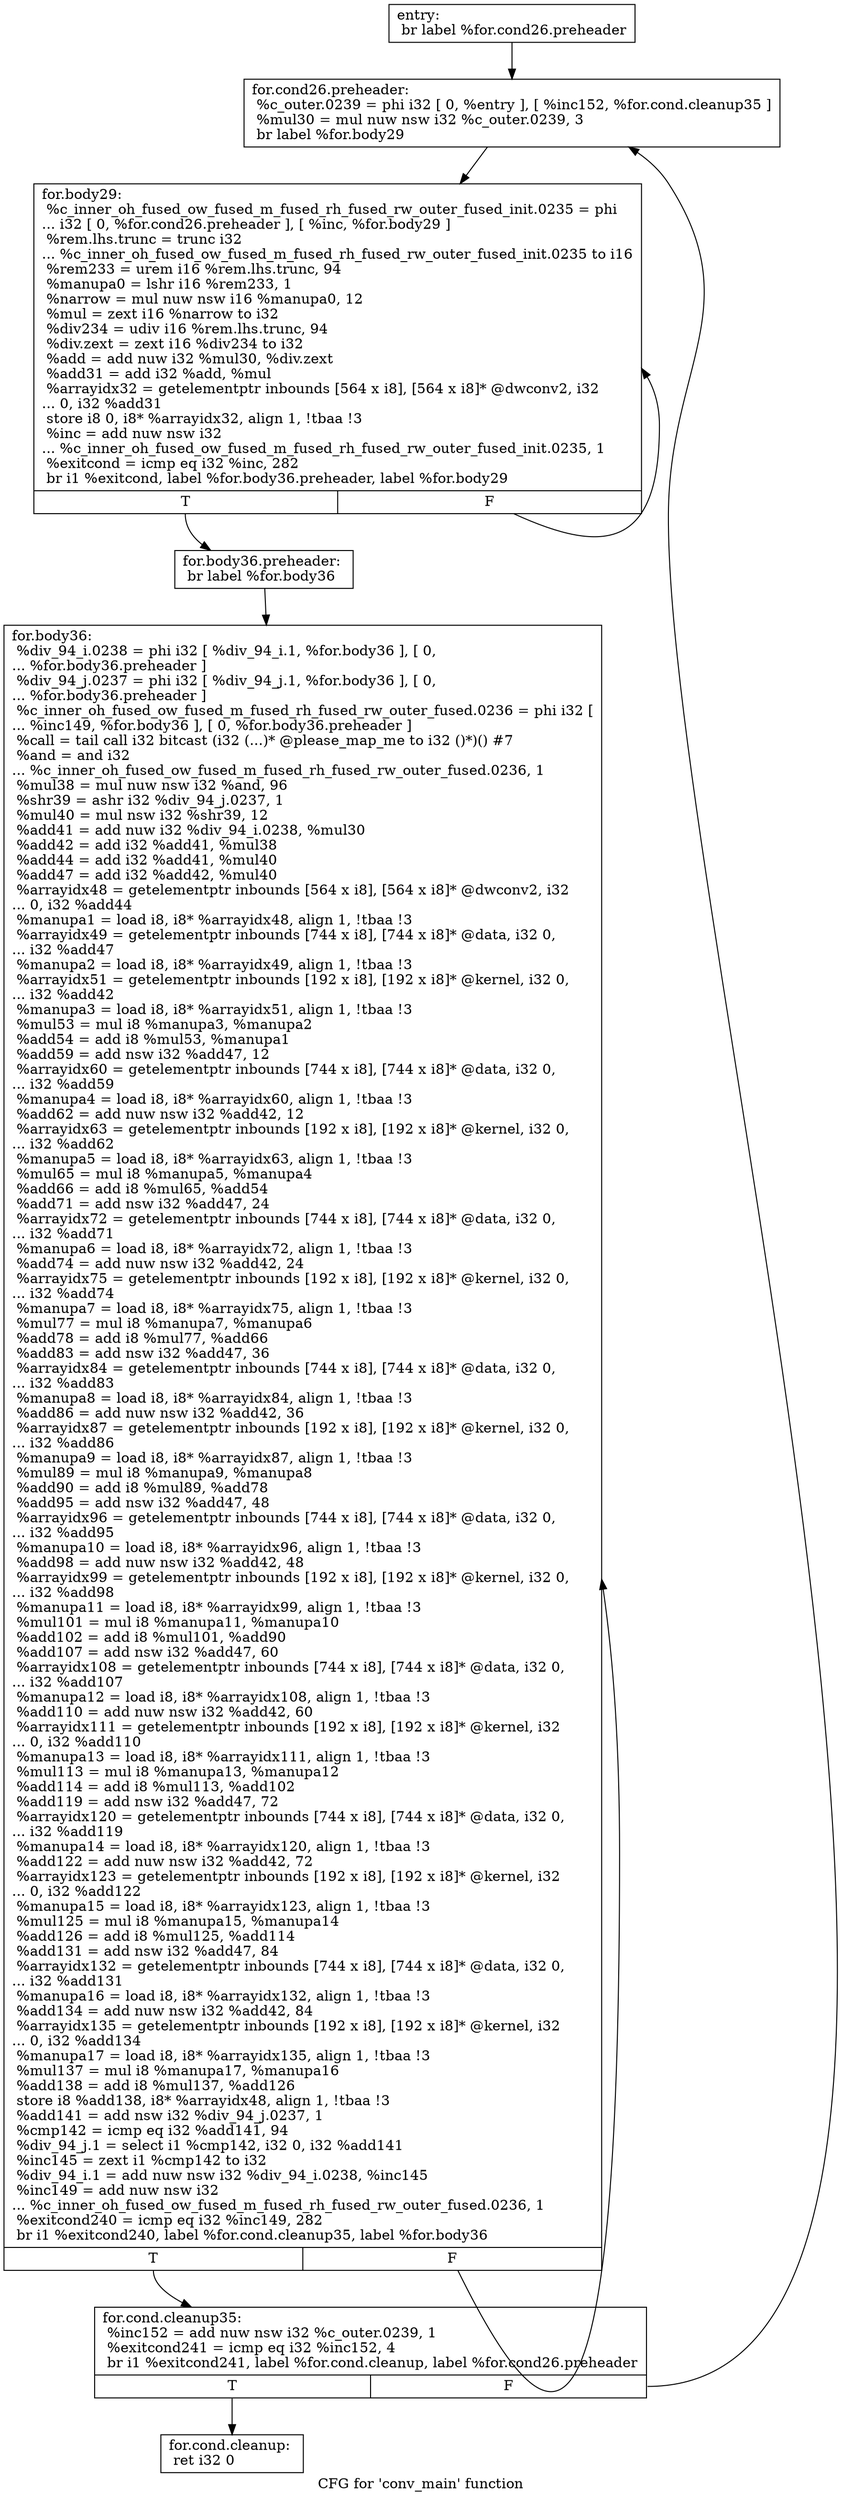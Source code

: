 digraph "CFG for 'conv_main' function" {
	label="CFG for 'conv_main' function";

	Node0x556e27c43560 [shape=record,label="{entry:\l  br label %for.cond26.preheader\l}"];
	Node0x556e27c43560 -> Node0x556e27c43a90;
	Node0x556e27c43a90 [shape=record,label="{for.cond26.preheader:                             \l  %c_outer.0239 = phi i32 [ 0, %entry ], [ %inc152, %for.cond.cleanup35 ]\l  %mul30 = mul nuw nsw i32 %c_outer.0239, 3\l  br label %for.body29\l}"];
	Node0x556e27c43a90 -> Node0x556e27c43e20;
	Node0x556e27c43f60 [shape=record,label="{for.cond.cleanup:                                 \l  ret i32 0\l}"];
	Node0x556e27c43e20 [shape=record,label="{for.body29:                                       \l  %c_inner_oh_fused_ow_fused_m_fused_rh_fused_rw_outer_fused_init.0235 = phi\l... i32 [ 0, %for.cond26.preheader ], [ %inc, %for.body29 ]\l  %rem.lhs.trunc = trunc i32\l... %c_inner_oh_fused_ow_fused_m_fused_rh_fused_rw_outer_fused_init.0235 to i16\l  %rem233 = urem i16 %rem.lhs.trunc, 94\l  %manupa0 = lshr i16 %rem233, 1\l  %narrow = mul nuw nsw i16 %manupa0, 12\l  %mul = zext i16 %narrow to i32\l  %div234 = udiv i16 %rem.lhs.trunc, 94\l  %div.zext = zext i16 %div234 to i32\l  %add = add nuw i32 %mul30, %div.zext\l  %add31 = add i32 %add, %mul\l  %arrayidx32 = getelementptr inbounds [564 x i8], [564 x i8]* @dwconv2, i32\l... 0, i32 %add31\l  store i8 0, i8* %arrayidx32, align 1, !tbaa !3\l  %inc = add nuw nsw i32\l... %c_inner_oh_fused_ow_fused_m_fused_rh_fused_rw_outer_fused_init.0235, 1\l  %exitcond = icmp eq i32 %inc, 282\l  br i1 %exitcond, label %for.body36.preheader, label %for.body29\l|{<s0>T|<s1>F}}"];
	Node0x556e27c43e20:s0 -> Node0x556e27c442b0;
	Node0x556e27c43e20:s1 -> Node0x556e27c43e20;
	Node0x556e27c442b0 [shape=record,label="{for.body36.preheader:                             \l  br label %for.body36\l}"];
	Node0x556e27c442b0 -> Node0x556e27c44300;
	Node0x556e27c43bf0 [shape=record,label="{for.cond.cleanup35:                               \l  %inc152 = add nuw nsw i32 %c_outer.0239, 1\l  %exitcond241 = icmp eq i32 %inc152, 4\l  br i1 %exitcond241, label %for.cond.cleanup, label %for.cond26.preheader\l|{<s0>T|<s1>F}}"];
	Node0x556e27c43bf0:s0 -> Node0x556e27c43f60;
	Node0x556e27c43bf0:s1 -> Node0x556e27c43a90;
	Node0x556e27c44300 [shape=record,label="{for.body36:                                       \l  %div_94_i.0238 = phi i32 [ %div_94_i.1, %for.body36 ], [ 0,\l... %for.body36.preheader ]\l  %div_94_j.0237 = phi i32 [ %div_94_j.1, %for.body36 ], [ 0,\l... %for.body36.preheader ]\l  %c_inner_oh_fused_ow_fused_m_fused_rh_fused_rw_outer_fused.0236 = phi i32 [\l... %inc149, %for.body36 ], [ 0, %for.body36.preheader ]\l  %call = tail call i32 bitcast (i32 (...)* @please_map_me to i32 ()*)() #7\l  %and = and i32\l... %c_inner_oh_fused_ow_fused_m_fused_rh_fused_rw_outer_fused.0236, 1\l  %mul38 = mul nuw nsw i32 %and, 96\l  %shr39 = ashr i32 %div_94_j.0237, 1\l  %mul40 = mul nsw i32 %shr39, 12\l  %add41 = add nuw i32 %div_94_i.0238, %mul30\l  %add42 = add i32 %add41, %mul38\l  %add44 = add i32 %add41, %mul40\l  %add47 = add i32 %add42, %mul40\l  %arrayidx48 = getelementptr inbounds [564 x i8], [564 x i8]* @dwconv2, i32\l... 0, i32 %add44\l  %manupa1 = load i8, i8* %arrayidx48, align 1, !tbaa !3\l  %arrayidx49 = getelementptr inbounds [744 x i8], [744 x i8]* @data, i32 0,\l... i32 %add47\l  %manupa2 = load i8, i8* %arrayidx49, align 1, !tbaa !3\l  %arrayidx51 = getelementptr inbounds [192 x i8], [192 x i8]* @kernel, i32 0,\l... i32 %add42\l  %manupa3 = load i8, i8* %arrayidx51, align 1, !tbaa !3\l  %mul53 = mul i8 %manupa3, %manupa2\l  %add54 = add i8 %mul53, %manupa1\l  %add59 = add nsw i32 %add47, 12\l  %arrayidx60 = getelementptr inbounds [744 x i8], [744 x i8]* @data, i32 0,\l... i32 %add59\l  %manupa4 = load i8, i8* %arrayidx60, align 1, !tbaa !3\l  %add62 = add nuw nsw i32 %add42, 12\l  %arrayidx63 = getelementptr inbounds [192 x i8], [192 x i8]* @kernel, i32 0,\l... i32 %add62\l  %manupa5 = load i8, i8* %arrayidx63, align 1, !tbaa !3\l  %mul65 = mul i8 %manupa5, %manupa4\l  %add66 = add i8 %mul65, %add54\l  %add71 = add nsw i32 %add47, 24\l  %arrayidx72 = getelementptr inbounds [744 x i8], [744 x i8]* @data, i32 0,\l... i32 %add71\l  %manupa6 = load i8, i8* %arrayidx72, align 1, !tbaa !3\l  %add74 = add nuw nsw i32 %add42, 24\l  %arrayidx75 = getelementptr inbounds [192 x i8], [192 x i8]* @kernel, i32 0,\l... i32 %add74\l  %manupa7 = load i8, i8* %arrayidx75, align 1, !tbaa !3\l  %mul77 = mul i8 %manupa7, %manupa6\l  %add78 = add i8 %mul77, %add66\l  %add83 = add nsw i32 %add47, 36\l  %arrayidx84 = getelementptr inbounds [744 x i8], [744 x i8]* @data, i32 0,\l... i32 %add83\l  %manupa8 = load i8, i8* %arrayidx84, align 1, !tbaa !3\l  %add86 = add nuw nsw i32 %add42, 36\l  %arrayidx87 = getelementptr inbounds [192 x i8], [192 x i8]* @kernel, i32 0,\l... i32 %add86\l  %manupa9 = load i8, i8* %arrayidx87, align 1, !tbaa !3\l  %mul89 = mul i8 %manupa9, %manupa8\l  %add90 = add i8 %mul89, %add78\l  %add95 = add nsw i32 %add47, 48\l  %arrayidx96 = getelementptr inbounds [744 x i8], [744 x i8]* @data, i32 0,\l... i32 %add95\l  %manupa10 = load i8, i8* %arrayidx96, align 1, !tbaa !3\l  %add98 = add nuw nsw i32 %add42, 48\l  %arrayidx99 = getelementptr inbounds [192 x i8], [192 x i8]* @kernel, i32 0,\l... i32 %add98\l  %manupa11 = load i8, i8* %arrayidx99, align 1, !tbaa !3\l  %mul101 = mul i8 %manupa11, %manupa10\l  %add102 = add i8 %mul101, %add90\l  %add107 = add nsw i32 %add47, 60\l  %arrayidx108 = getelementptr inbounds [744 x i8], [744 x i8]* @data, i32 0,\l... i32 %add107\l  %manupa12 = load i8, i8* %arrayidx108, align 1, !tbaa !3\l  %add110 = add nuw nsw i32 %add42, 60\l  %arrayidx111 = getelementptr inbounds [192 x i8], [192 x i8]* @kernel, i32\l... 0, i32 %add110\l  %manupa13 = load i8, i8* %arrayidx111, align 1, !tbaa !3\l  %mul113 = mul i8 %manupa13, %manupa12\l  %add114 = add i8 %mul113, %add102\l  %add119 = add nsw i32 %add47, 72\l  %arrayidx120 = getelementptr inbounds [744 x i8], [744 x i8]* @data, i32 0,\l... i32 %add119\l  %manupa14 = load i8, i8* %arrayidx120, align 1, !tbaa !3\l  %add122 = add nuw nsw i32 %add42, 72\l  %arrayidx123 = getelementptr inbounds [192 x i8], [192 x i8]* @kernel, i32\l... 0, i32 %add122\l  %manupa15 = load i8, i8* %arrayidx123, align 1, !tbaa !3\l  %mul125 = mul i8 %manupa15, %manupa14\l  %add126 = add i8 %mul125, %add114\l  %add131 = add nsw i32 %add47, 84\l  %arrayidx132 = getelementptr inbounds [744 x i8], [744 x i8]* @data, i32 0,\l... i32 %add131\l  %manupa16 = load i8, i8* %arrayidx132, align 1, !tbaa !3\l  %add134 = add nuw nsw i32 %add42, 84\l  %arrayidx135 = getelementptr inbounds [192 x i8], [192 x i8]* @kernel, i32\l... 0, i32 %add134\l  %manupa17 = load i8, i8* %arrayidx135, align 1, !tbaa !3\l  %mul137 = mul i8 %manupa17, %manupa16\l  %add138 = add i8 %mul137, %add126\l  store i8 %add138, i8* %arrayidx48, align 1, !tbaa !3\l  %add141 = add nsw i32 %div_94_j.0237, 1\l  %cmp142 = icmp eq i32 %add141, 94\l  %div_94_j.1 = select i1 %cmp142, i32 0, i32 %add141\l  %inc145 = zext i1 %cmp142 to i32\l  %div_94_i.1 = add nuw nsw i32 %div_94_i.0238, %inc145\l  %inc149 = add nuw nsw i32\l... %c_inner_oh_fused_ow_fused_m_fused_rh_fused_rw_outer_fused.0236, 1\l  %exitcond240 = icmp eq i32 %inc149, 282\l  br i1 %exitcond240, label %for.cond.cleanup35, label %for.body36\l|{<s0>T|<s1>F}}"];
	Node0x556e27c44300:s0 -> Node0x556e27c43bf0;
	Node0x556e27c44300:s1 -> Node0x556e27c44300;
}
